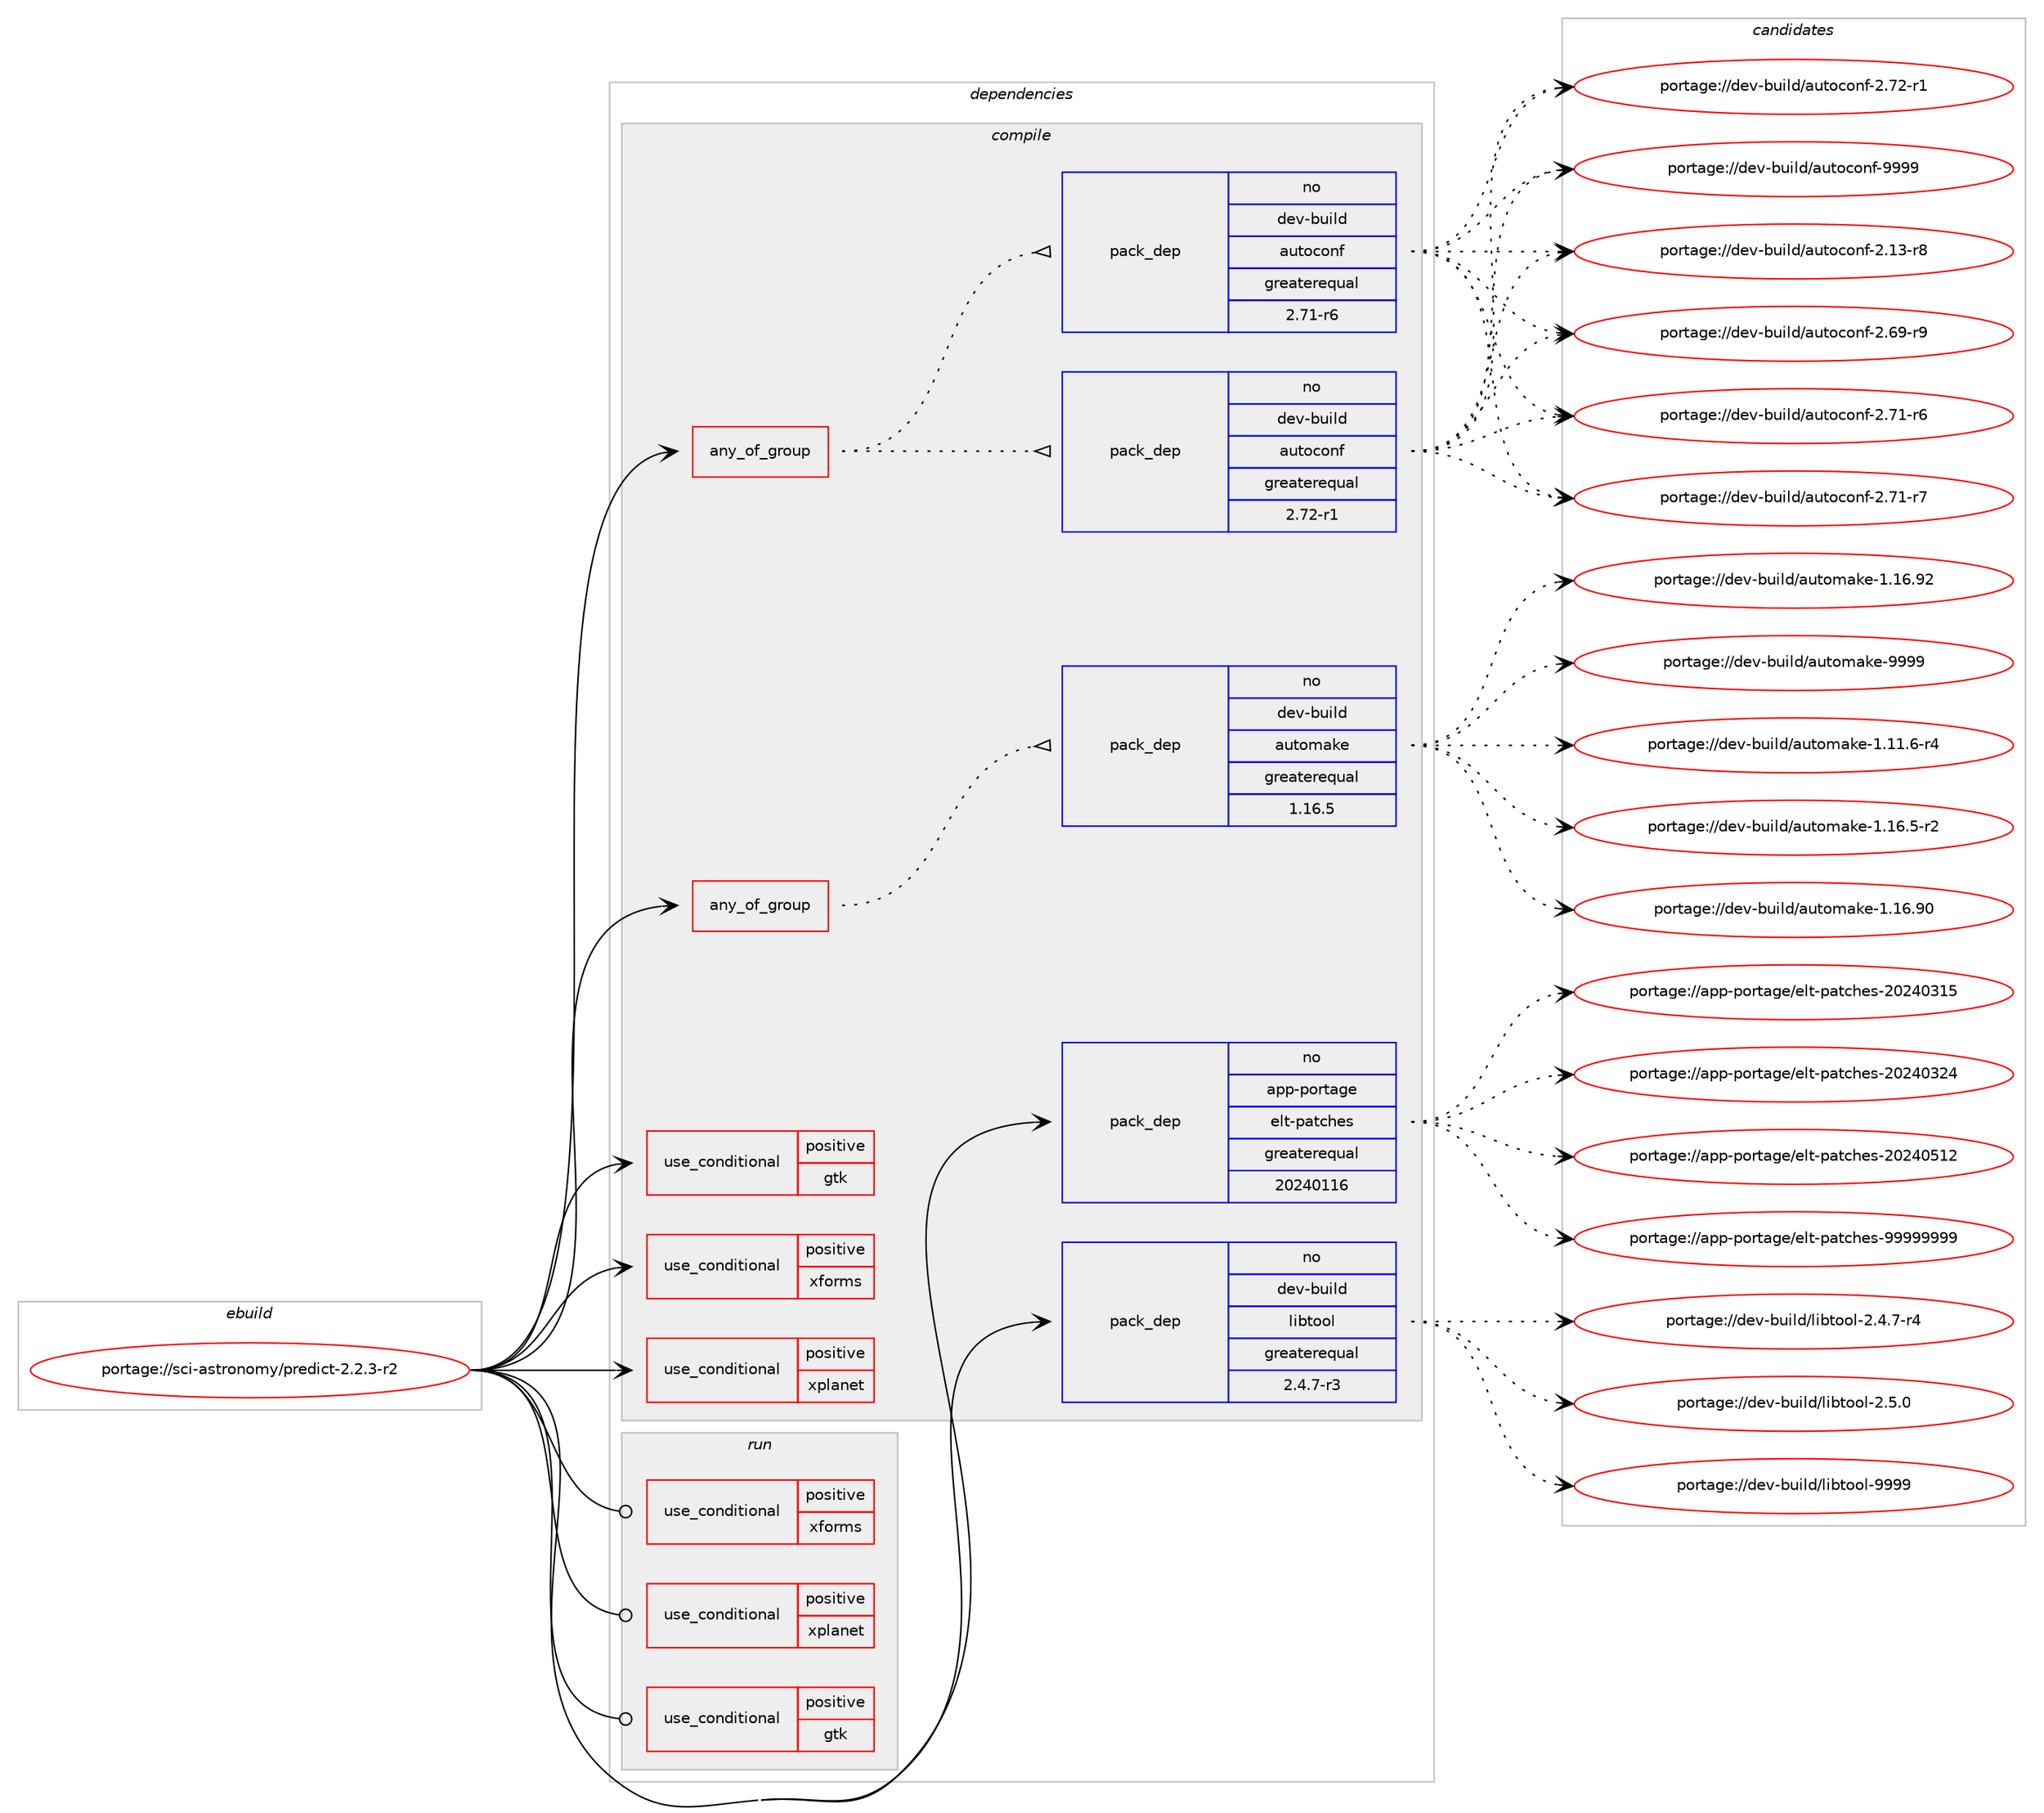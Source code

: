 digraph prolog {

# *************
# Graph options
# *************

newrank=true;
concentrate=true;
compound=true;
graph [rankdir=LR,fontname=Helvetica,fontsize=10,ranksep=1.5];#, ranksep=2.5, nodesep=0.2];
edge  [arrowhead=vee];
node  [fontname=Helvetica,fontsize=10];

# **********
# The ebuild
# **********

subgraph cluster_leftcol {
color=gray;
rank=same;
label=<<i>ebuild</i>>;
id [label="portage://sci-astronomy/predict-2.2.3-r2", color=red, width=4, href="../sci-astronomy/predict-2.2.3-r2.svg"];
}

# ****************
# The dependencies
# ****************

subgraph cluster_midcol {
color=gray;
label=<<i>dependencies</i>>;
subgraph cluster_compile {
fillcolor="#eeeeee";
style=filled;
label=<<i>compile</i>>;
subgraph any2564 {
dependency197412 [label=<<TABLE BORDER="0" CELLBORDER="1" CELLSPACING="0" CELLPADDING="4"><TR><TD CELLPADDING="10">any_of_group</TD></TR></TABLE>>, shape=none, color=red];subgraph pack93561 {
dependency197413 [label=<<TABLE BORDER="0" CELLBORDER="1" CELLSPACING="0" CELLPADDING="4" WIDTH="220"><TR><TD ROWSPAN="6" CELLPADDING="30">pack_dep</TD></TR><TR><TD WIDTH="110">no</TD></TR><TR><TD>dev-build</TD></TR><TR><TD>autoconf</TD></TR><TR><TD>greaterequal</TD></TR><TR><TD>2.72-r1</TD></TR></TABLE>>, shape=none, color=blue];
}
dependency197412:e -> dependency197413:w [weight=20,style="dotted",arrowhead="oinv"];
subgraph pack93562 {
dependency197414 [label=<<TABLE BORDER="0" CELLBORDER="1" CELLSPACING="0" CELLPADDING="4" WIDTH="220"><TR><TD ROWSPAN="6" CELLPADDING="30">pack_dep</TD></TR><TR><TD WIDTH="110">no</TD></TR><TR><TD>dev-build</TD></TR><TR><TD>autoconf</TD></TR><TR><TD>greaterequal</TD></TR><TR><TD>2.71-r6</TD></TR></TABLE>>, shape=none, color=blue];
}
dependency197412:e -> dependency197414:w [weight=20,style="dotted",arrowhead="oinv"];
}
id:e -> dependency197412:w [weight=20,style="solid",arrowhead="vee"];
subgraph any2565 {
dependency197415 [label=<<TABLE BORDER="0" CELLBORDER="1" CELLSPACING="0" CELLPADDING="4"><TR><TD CELLPADDING="10">any_of_group</TD></TR></TABLE>>, shape=none, color=red];subgraph pack93563 {
dependency197416 [label=<<TABLE BORDER="0" CELLBORDER="1" CELLSPACING="0" CELLPADDING="4" WIDTH="220"><TR><TD ROWSPAN="6" CELLPADDING="30">pack_dep</TD></TR><TR><TD WIDTH="110">no</TD></TR><TR><TD>dev-build</TD></TR><TR><TD>automake</TD></TR><TR><TD>greaterequal</TD></TR><TR><TD>1.16.5</TD></TR></TABLE>>, shape=none, color=blue];
}
dependency197415:e -> dependency197416:w [weight=20,style="dotted",arrowhead="oinv"];
}
id:e -> dependency197415:w [weight=20,style="solid",arrowhead="vee"];
subgraph cond101106 {
dependency197417 [label=<<TABLE BORDER="0" CELLBORDER="1" CELLSPACING="0" CELLPADDING="4"><TR><TD ROWSPAN="3" CELLPADDING="10">use_conditional</TD></TR><TR><TD>positive</TD></TR><TR><TD>gtk</TD></TR></TABLE>>, shape=none, color=red];
# *** BEGIN UNKNOWN DEPENDENCY TYPE (TODO) ***
# dependency197417 -> package_dependency(portage://sci-astronomy/predict-2.2.3-r2,install,no,x11-libs,gtk+,none,[,,],[slot(2)],[])
# *** END UNKNOWN DEPENDENCY TYPE (TODO) ***

}
id:e -> dependency197417:w [weight=20,style="solid",arrowhead="vee"];
subgraph cond101107 {
dependency197418 [label=<<TABLE BORDER="0" CELLBORDER="1" CELLSPACING="0" CELLPADDING="4"><TR><TD ROWSPAN="3" CELLPADDING="10">use_conditional</TD></TR><TR><TD>positive</TD></TR><TR><TD>xforms</TD></TR></TABLE>>, shape=none, color=red];
# *** BEGIN UNKNOWN DEPENDENCY TYPE (TODO) ***
# dependency197418 -> package_dependency(portage://sci-astronomy/predict-2.2.3-r2,install,no,x11-libs,xforms,none,[,,],[],[])
# *** END UNKNOWN DEPENDENCY TYPE (TODO) ***

}
id:e -> dependency197418:w [weight=20,style="solid",arrowhead="vee"];
subgraph cond101108 {
dependency197419 [label=<<TABLE BORDER="0" CELLBORDER="1" CELLSPACING="0" CELLPADDING="4"><TR><TD ROWSPAN="3" CELLPADDING="10">use_conditional</TD></TR><TR><TD>positive</TD></TR><TR><TD>xplanet</TD></TR></TABLE>>, shape=none, color=red];
# *** BEGIN UNKNOWN DEPENDENCY TYPE (TODO) ***
# dependency197419 -> package_dependency(portage://sci-astronomy/predict-2.2.3-r2,install,no,x11-misc,xplanet,none,[,,],[],[use(enable(truetype),none)])
# *** END UNKNOWN DEPENDENCY TYPE (TODO) ***

}
id:e -> dependency197419:w [weight=20,style="solid",arrowhead="vee"];
subgraph pack93564 {
dependency197420 [label=<<TABLE BORDER="0" CELLBORDER="1" CELLSPACING="0" CELLPADDING="4" WIDTH="220"><TR><TD ROWSPAN="6" CELLPADDING="30">pack_dep</TD></TR><TR><TD WIDTH="110">no</TD></TR><TR><TD>app-portage</TD></TR><TR><TD>elt-patches</TD></TR><TR><TD>greaterequal</TD></TR><TR><TD>20240116</TD></TR></TABLE>>, shape=none, color=blue];
}
id:e -> dependency197420:w [weight=20,style="solid",arrowhead="vee"];
subgraph pack93565 {
dependency197421 [label=<<TABLE BORDER="0" CELLBORDER="1" CELLSPACING="0" CELLPADDING="4" WIDTH="220"><TR><TD ROWSPAN="6" CELLPADDING="30">pack_dep</TD></TR><TR><TD WIDTH="110">no</TD></TR><TR><TD>dev-build</TD></TR><TR><TD>libtool</TD></TR><TR><TD>greaterequal</TD></TR><TR><TD>2.4.7-r3</TD></TR></TABLE>>, shape=none, color=blue];
}
id:e -> dependency197421:w [weight=20,style="solid",arrowhead="vee"];
# *** BEGIN UNKNOWN DEPENDENCY TYPE (TODO) ***
# id -> package_dependency(portage://sci-astronomy/predict-2.2.3-r2,install,no,sys-devel,gnuconfig,none,[,,],[],[])
# *** END UNKNOWN DEPENDENCY TYPE (TODO) ***

# *** BEGIN UNKNOWN DEPENDENCY TYPE (TODO) ***
# id -> package_dependency(portage://sci-astronomy/predict-2.2.3-r2,install,no,sys-libs,ncurses,none,[,,],[slot(0),equal],[])
# *** END UNKNOWN DEPENDENCY TYPE (TODO) ***

# *** BEGIN UNKNOWN DEPENDENCY TYPE (TODO) ***
# id -> package_dependency(portage://sci-astronomy/predict-2.2.3-r2,install,no,virtual,pkgconfig,none,[,,],[],[])
# *** END UNKNOWN DEPENDENCY TYPE (TODO) ***

}
subgraph cluster_compileandrun {
fillcolor="#eeeeee";
style=filled;
label=<<i>compile and run</i>>;
}
subgraph cluster_run {
fillcolor="#eeeeee";
style=filled;
label=<<i>run</i>>;
subgraph cond101109 {
dependency197422 [label=<<TABLE BORDER="0" CELLBORDER="1" CELLSPACING="0" CELLPADDING="4"><TR><TD ROWSPAN="3" CELLPADDING="10">use_conditional</TD></TR><TR><TD>positive</TD></TR><TR><TD>gtk</TD></TR></TABLE>>, shape=none, color=red];
# *** BEGIN UNKNOWN DEPENDENCY TYPE (TODO) ***
# dependency197422 -> package_dependency(portage://sci-astronomy/predict-2.2.3-r2,run,no,x11-libs,gtk+,none,[,,],[slot(2)],[])
# *** END UNKNOWN DEPENDENCY TYPE (TODO) ***

}
id:e -> dependency197422:w [weight=20,style="solid",arrowhead="odot"];
subgraph cond101110 {
dependency197423 [label=<<TABLE BORDER="0" CELLBORDER="1" CELLSPACING="0" CELLPADDING="4"><TR><TD ROWSPAN="3" CELLPADDING="10">use_conditional</TD></TR><TR><TD>positive</TD></TR><TR><TD>xforms</TD></TR></TABLE>>, shape=none, color=red];
# *** BEGIN UNKNOWN DEPENDENCY TYPE (TODO) ***
# dependency197423 -> package_dependency(portage://sci-astronomy/predict-2.2.3-r2,run,no,x11-libs,xforms,none,[,,],[],[])
# *** END UNKNOWN DEPENDENCY TYPE (TODO) ***

}
id:e -> dependency197423:w [weight=20,style="solid",arrowhead="odot"];
subgraph cond101111 {
dependency197424 [label=<<TABLE BORDER="0" CELLBORDER="1" CELLSPACING="0" CELLPADDING="4"><TR><TD ROWSPAN="3" CELLPADDING="10">use_conditional</TD></TR><TR><TD>positive</TD></TR><TR><TD>xplanet</TD></TR></TABLE>>, shape=none, color=red];
# *** BEGIN UNKNOWN DEPENDENCY TYPE (TODO) ***
# dependency197424 -> package_dependency(portage://sci-astronomy/predict-2.2.3-r2,run,no,x11-misc,xplanet,none,[,,],[],[use(enable(truetype),none)])
# *** END UNKNOWN DEPENDENCY TYPE (TODO) ***

}
id:e -> dependency197424:w [weight=20,style="solid",arrowhead="odot"];
# *** BEGIN UNKNOWN DEPENDENCY TYPE (TODO) ***
# id -> package_dependency(portage://sci-astronomy/predict-2.2.3-r2,run,no,sys-libs,ncurses,none,[,,],[slot(0),equal],[])
# *** END UNKNOWN DEPENDENCY TYPE (TODO) ***

}
}

# **************
# The candidates
# **************

subgraph cluster_choices {
rank=same;
color=gray;
label=<<i>candidates</i>>;

subgraph choice93561 {
color=black;
nodesep=1;
choice100101118459811710510810047971171161119911111010245504649514511456 [label="portage://dev-build/autoconf-2.13-r8", color=red, width=4,href="../dev-build/autoconf-2.13-r8.svg"];
choice100101118459811710510810047971171161119911111010245504654574511457 [label="portage://dev-build/autoconf-2.69-r9", color=red, width=4,href="../dev-build/autoconf-2.69-r9.svg"];
choice100101118459811710510810047971171161119911111010245504655494511454 [label="portage://dev-build/autoconf-2.71-r6", color=red, width=4,href="../dev-build/autoconf-2.71-r6.svg"];
choice100101118459811710510810047971171161119911111010245504655494511455 [label="portage://dev-build/autoconf-2.71-r7", color=red, width=4,href="../dev-build/autoconf-2.71-r7.svg"];
choice100101118459811710510810047971171161119911111010245504655504511449 [label="portage://dev-build/autoconf-2.72-r1", color=red, width=4,href="../dev-build/autoconf-2.72-r1.svg"];
choice10010111845981171051081004797117116111991111101024557575757 [label="portage://dev-build/autoconf-9999", color=red, width=4,href="../dev-build/autoconf-9999.svg"];
dependency197413:e -> choice100101118459811710510810047971171161119911111010245504649514511456:w [style=dotted,weight="100"];
dependency197413:e -> choice100101118459811710510810047971171161119911111010245504654574511457:w [style=dotted,weight="100"];
dependency197413:e -> choice100101118459811710510810047971171161119911111010245504655494511454:w [style=dotted,weight="100"];
dependency197413:e -> choice100101118459811710510810047971171161119911111010245504655494511455:w [style=dotted,weight="100"];
dependency197413:e -> choice100101118459811710510810047971171161119911111010245504655504511449:w [style=dotted,weight="100"];
dependency197413:e -> choice10010111845981171051081004797117116111991111101024557575757:w [style=dotted,weight="100"];
}
subgraph choice93562 {
color=black;
nodesep=1;
choice100101118459811710510810047971171161119911111010245504649514511456 [label="portage://dev-build/autoconf-2.13-r8", color=red, width=4,href="../dev-build/autoconf-2.13-r8.svg"];
choice100101118459811710510810047971171161119911111010245504654574511457 [label="portage://dev-build/autoconf-2.69-r9", color=red, width=4,href="../dev-build/autoconf-2.69-r9.svg"];
choice100101118459811710510810047971171161119911111010245504655494511454 [label="portage://dev-build/autoconf-2.71-r6", color=red, width=4,href="../dev-build/autoconf-2.71-r6.svg"];
choice100101118459811710510810047971171161119911111010245504655494511455 [label="portage://dev-build/autoconf-2.71-r7", color=red, width=4,href="../dev-build/autoconf-2.71-r7.svg"];
choice100101118459811710510810047971171161119911111010245504655504511449 [label="portage://dev-build/autoconf-2.72-r1", color=red, width=4,href="../dev-build/autoconf-2.72-r1.svg"];
choice10010111845981171051081004797117116111991111101024557575757 [label="portage://dev-build/autoconf-9999", color=red, width=4,href="../dev-build/autoconf-9999.svg"];
dependency197414:e -> choice100101118459811710510810047971171161119911111010245504649514511456:w [style=dotted,weight="100"];
dependency197414:e -> choice100101118459811710510810047971171161119911111010245504654574511457:w [style=dotted,weight="100"];
dependency197414:e -> choice100101118459811710510810047971171161119911111010245504655494511454:w [style=dotted,weight="100"];
dependency197414:e -> choice100101118459811710510810047971171161119911111010245504655494511455:w [style=dotted,weight="100"];
dependency197414:e -> choice100101118459811710510810047971171161119911111010245504655504511449:w [style=dotted,weight="100"];
dependency197414:e -> choice10010111845981171051081004797117116111991111101024557575757:w [style=dotted,weight="100"];
}
subgraph choice93563 {
color=black;
nodesep=1;
choice1001011184598117105108100479711711611110997107101454946494946544511452 [label="portage://dev-build/automake-1.11.6-r4", color=red, width=4,href="../dev-build/automake-1.11.6-r4.svg"];
choice1001011184598117105108100479711711611110997107101454946495446534511450 [label="portage://dev-build/automake-1.16.5-r2", color=red, width=4,href="../dev-build/automake-1.16.5-r2.svg"];
choice10010111845981171051081004797117116111109971071014549464954465748 [label="portage://dev-build/automake-1.16.90", color=red, width=4,href="../dev-build/automake-1.16.90.svg"];
choice10010111845981171051081004797117116111109971071014549464954465750 [label="portage://dev-build/automake-1.16.92", color=red, width=4,href="../dev-build/automake-1.16.92.svg"];
choice10010111845981171051081004797117116111109971071014557575757 [label="portage://dev-build/automake-9999", color=red, width=4,href="../dev-build/automake-9999.svg"];
dependency197416:e -> choice1001011184598117105108100479711711611110997107101454946494946544511452:w [style=dotted,weight="100"];
dependency197416:e -> choice1001011184598117105108100479711711611110997107101454946495446534511450:w [style=dotted,weight="100"];
dependency197416:e -> choice10010111845981171051081004797117116111109971071014549464954465748:w [style=dotted,weight="100"];
dependency197416:e -> choice10010111845981171051081004797117116111109971071014549464954465750:w [style=dotted,weight="100"];
dependency197416:e -> choice10010111845981171051081004797117116111109971071014557575757:w [style=dotted,weight="100"];
}
subgraph choice93564 {
color=black;
nodesep=1;
choice97112112451121111141169710310147101108116451129711699104101115455048505248514953 [label="portage://app-portage/elt-patches-20240315", color=red, width=4,href="../app-portage/elt-patches-20240315.svg"];
choice97112112451121111141169710310147101108116451129711699104101115455048505248515052 [label="portage://app-portage/elt-patches-20240324", color=red, width=4,href="../app-portage/elt-patches-20240324.svg"];
choice97112112451121111141169710310147101108116451129711699104101115455048505248534950 [label="portage://app-portage/elt-patches-20240512", color=red, width=4,href="../app-portage/elt-patches-20240512.svg"];
choice97112112451121111141169710310147101108116451129711699104101115455757575757575757 [label="portage://app-portage/elt-patches-99999999", color=red, width=4,href="../app-portage/elt-patches-99999999.svg"];
dependency197420:e -> choice97112112451121111141169710310147101108116451129711699104101115455048505248514953:w [style=dotted,weight="100"];
dependency197420:e -> choice97112112451121111141169710310147101108116451129711699104101115455048505248515052:w [style=dotted,weight="100"];
dependency197420:e -> choice97112112451121111141169710310147101108116451129711699104101115455048505248534950:w [style=dotted,weight="100"];
dependency197420:e -> choice97112112451121111141169710310147101108116451129711699104101115455757575757575757:w [style=dotted,weight="100"];
}
subgraph choice93565 {
color=black;
nodesep=1;
choice100101118459811710510810047108105981161111111084550465246554511452 [label="portage://dev-build/libtool-2.4.7-r4", color=red, width=4,href="../dev-build/libtool-2.4.7-r4.svg"];
choice10010111845981171051081004710810598116111111108455046534648 [label="portage://dev-build/libtool-2.5.0", color=red, width=4,href="../dev-build/libtool-2.5.0.svg"];
choice100101118459811710510810047108105981161111111084557575757 [label="portage://dev-build/libtool-9999", color=red, width=4,href="../dev-build/libtool-9999.svg"];
dependency197421:e -> choice100101118459811710510810047108105981161111111084550465246554511452:w [style=dotted,weight="100"];
dependency197421:e -> choice10010111845981171051081004710810598116111111108455046534648:w [style=dotted,weight="100"];
dependency197421:e -> choice100101118459811710510810047108105981161111111084557575757:w [style=dotted,weight="100"];
}
}

}
